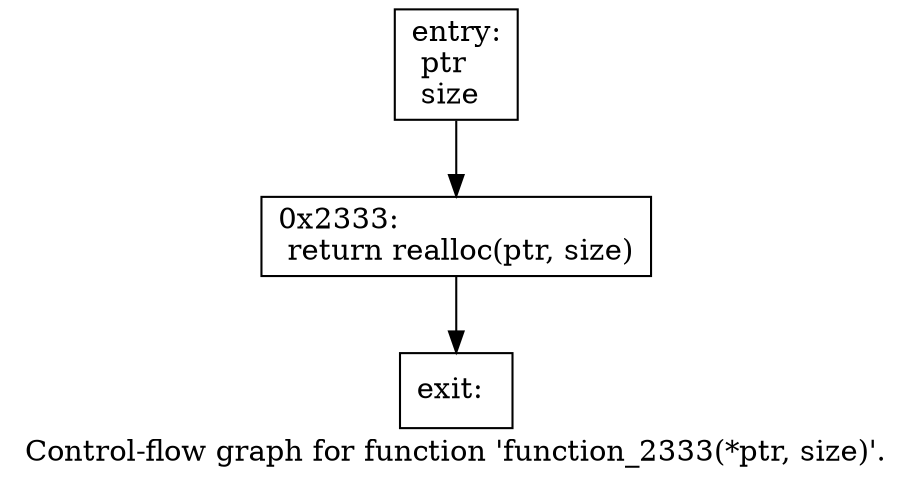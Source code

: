 digraph "Control-flow graph for function 'function_2333(*ptr, size)'." {
  label="Control-flow graph for function 'function_2333(*ptr, size)'.";
  node [shape=record];

  Node07C7F610 [label="{entry:\l  ptr\l  size\l}"];
  Node07C7F610 -> Node07C7F2F8;
  Node07C7F2F8 [label="{0x2333:\l  return realloc(ptr, size)\l}"];
  Node07C7F2F8 -> Node07C7F100;
  Node07C7F100 [label="{exit:\l}"];

}
